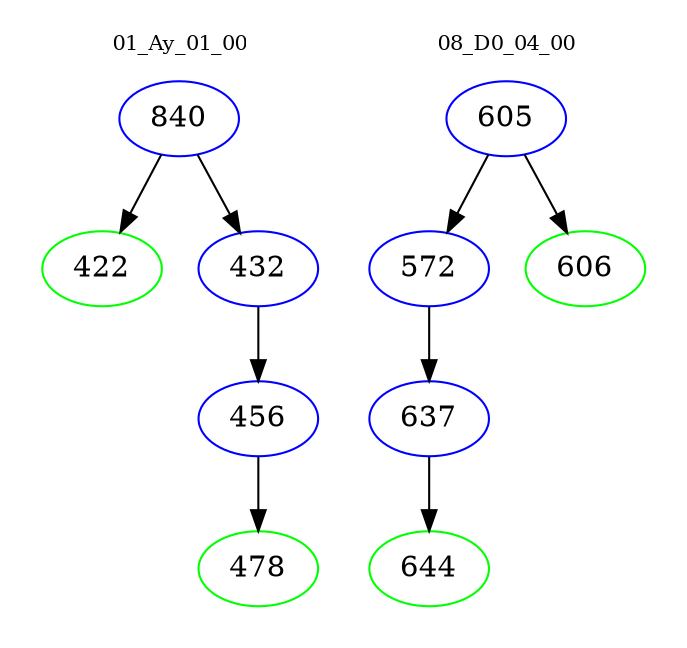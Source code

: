 digraph{
subgraph cluster_0 {
color = white
label = "01_Ay_01_00";
fontsize=10;
T0_840 [label="840", color="blue"]
T0_840 -> T0_422 [color="black"]
T0_422 [label="422", color="green"]
T0_840 -> T0_432 [color="black"]
T0_432 [label="432", color="blue"]
T0_432 -> T0_456 [color="black"]
T0_456 [label="456", color="blue"]
T0_456 -> T0_478 [color="black"]
T0_478 [label="478", color="green"]
}
subgraph cluster_1 {
color = white
label = "08_D0_04_00";
fontsize=10;
T1_605 [label="605", color="blue"]
T1_605 -> T1_572 [color="black"]
T1_572 [label="572", color="blue"]
T1_572 -> T1_637 [color="black"]
T1_637 [label="637", color="blue"]
T1_637 -> T1_644 [color="black"]
T1_644 [label="644", color="green"]
T1_605 -> T1_606 [color="black"]
T1_606 [label="606", color="green"]
}
}

